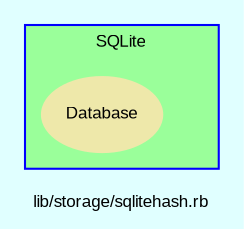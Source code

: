 digraph TopLevel {
    compound = true
    bgcolor = lightcyan1
    fontname = Arial
    fontsize = 8
    label = "lib/storage/sqlitehash.rb"
    node [
        fontname = Arial,
        fontsize = 8,
        color = black
    ]

    subgraph cluster_SQLite {
        fillcolor = palegreen1
        URL = "classes/SQLite.html"
        fontname = Arial
        color = blue
        label = "SQLite"
        style = filled
        SQLite [
            shape = plaintext,
            height = 0.01,
            width = 0.01,
            label = ""
        ]

        SQLite__Database [
            fontcolor = black,
            URL = "classes/SQLite/Database.html",
            shape = ellipse,
            color = palegoldenrod,
            style = filled,
            label = "Database"
        ]

    }

}

